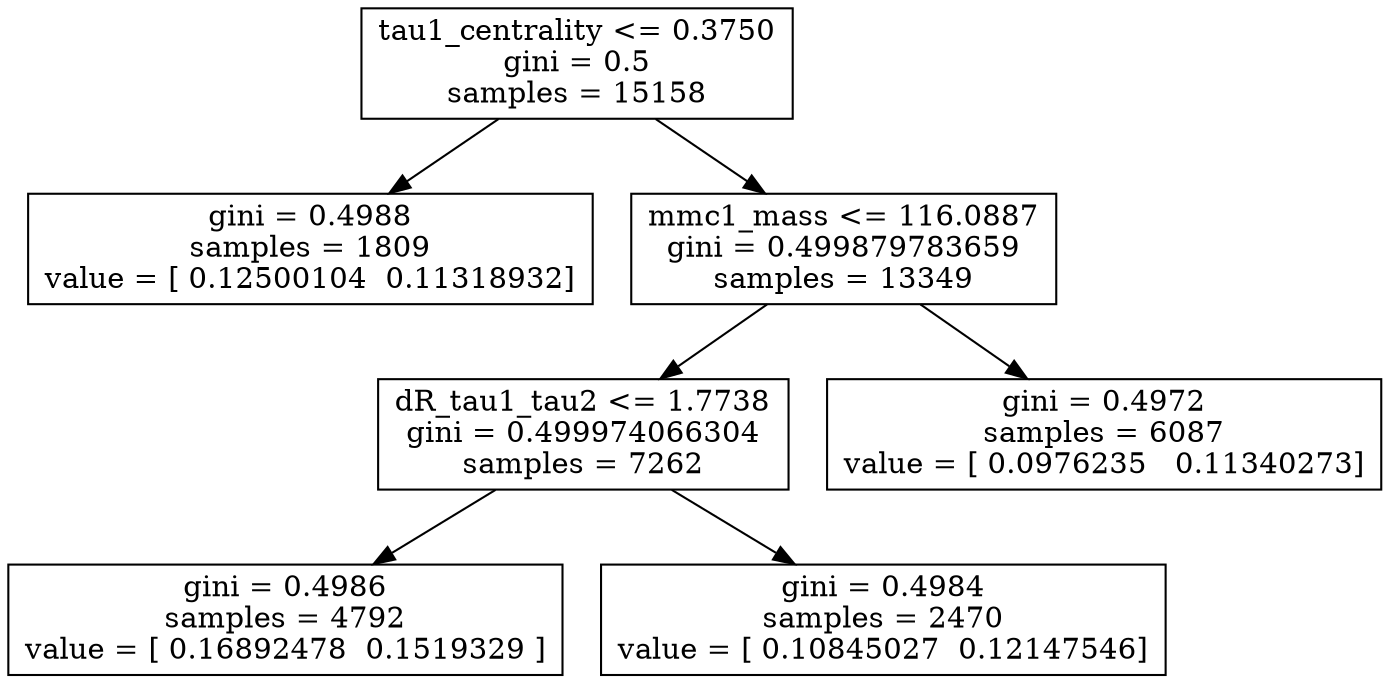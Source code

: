 digraph Tree {
0 [label="tau1_centrality <= 0.3750\ngini = 0.5\nsamples = 15158", shape="box"] ;
1 [label="gini = 0.4988\nsamples = 1809\nvalue = [ 0.12500104  0.11318932]", shape="box"] ;
0 -> 1 ;
2 [label="mmc1_mass <= 116.0887\ngini = 0.499879783659\nsamples = 13349", shape="box"] ;
0 -> 2 ;
3 [label="dR_tau1_tau2 <= 1.7738\ngini = 0.499974066304\nsamples = 7262", shape="box"] ;
2 -> 3 ;
4 [label="gini = 0.4986\nsamples = 4792\nvalue = [ 0.16892478  0.1519329 ]", shape="box"] ;
3 -> 4 ;
5 [label="gini = 0.4984\nsamples = 2470\nvalue = [ 0.10845027  0.12147546]", shape="box"] ;
3 -> 5 ;
6 [label="gini = 0.4972\nsamples = 6087\nvalue = [ 0.0976235   0.11340273]", shape="box"] ;
2 -> 6 ;
}